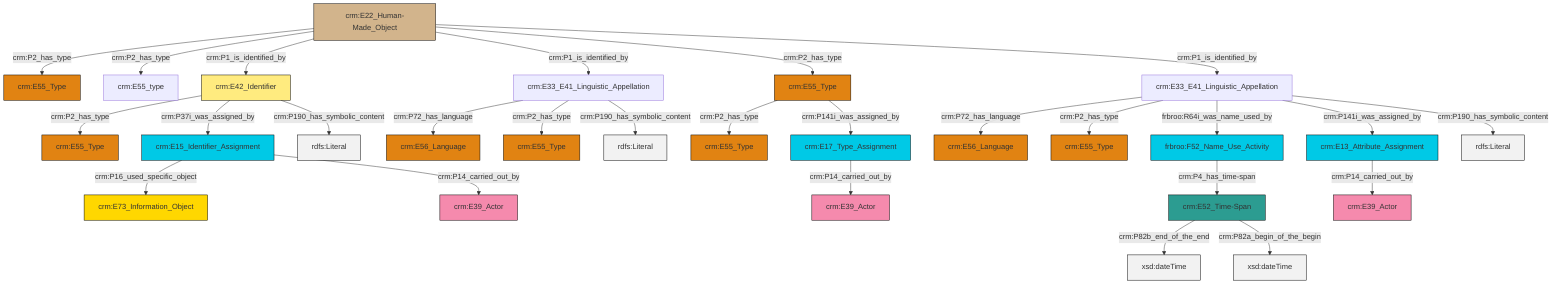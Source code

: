 graph TD
classDef Literal fill:#f2f2f2,stroke:#000000;
classDef CRM_Entity fill:#FFFFFF,stroke:#000000;
classDef Temporal_Entity fill:#00C9E6, stroke:#000000;
classDef Type fill:#E18312, stroke:#000000;
classDef Time-Span fill:#2C9C91, stroke:#000000;
classDef Appellation fill:#FFEB7F, stroke:#000000;
classDef Place fill:#008836, stroke:#000000;
classDef Persistent_Item fill:#B266B2, stroke:#000000;
classDef Conceptual_Object fill:#FFD700, stroke:#000000;
classDef Physical_Thing fill:#D2B48C, stroke:#000000;
classDef Actor fill:#f58aad, stroke:#000000;
classDef PC_Classes fill:#4ce600, stroke:#000000;
classDef Multi fill:#cccccc,stroke:#000000;

12["crm:E52_Time-Span"]:::Time-Span -->|crm:P82b_end_of_the_end| 13[xsd:dateTime]:::Literal
18["crm:E22_Human-Made_Object"]:::Physical_Thing -->|crm:P2_has_type| 4["crm:E55_Type"]:::Type
20["crm:E15_Identifier_Assignment"]:::Temporal_Entity -->|crm:P16_used_specific_object| 21["crm:E73_Information_Object"]:::Conceptual_Object
22["crm:E33_E41_Linguistic_Appellation"]:::Default -->|crm:P72_has_language| 14["crm:E56_Language"]:::Type
18["crm:E22_Human-Made_Object"]:::Physical_Thing -->|crm:P2_has_type| 23["crm:E55_type"]:::Default
20["crm:E15_Identifier_Assignment"]:::Temporal_Entity -->|crm:P14_carried_out_by| 0["crm:E39_Actor"]:::Actor
8["crm:E33_E41_Linguistic_Appellation"]:::Default -->|crm:P72_has_language| 10["crm:E56_Language"]:::Type
12["crm:E52_Time-Span"]:::Time-Span -->|crm:P82a_begin_of_the_begin| 26[xsd:dateTime]:::Literal
18["crm:E22_Human-Made_Object"]:::Physical_Thing -->|crm:P1_is_identified_by| 27["crm:E42_Identifier"]:::Appellation
18["crm:E22_Human-Made_Object"]:::Physical_Thing -->|crm:P1_is_identified_by| 8["crm:E33_E41_Linguistic_Appellation"]:::Default
27["crm:E42_Identifier"]:::Appellation -->|crm:P2_has_type| 24["crm:E55_Type"]:::Type
2["crm:E13_Attribute_Assignment"]:::Temporal_Entity -->|crm:P14_carried_out_by| 34["crm:E39_Actor"]:::Actor
18["crm:E22_Human-Made_Object"]:::Physical_Thing -->|crm:P2_has_type| 35["crm:E55_Type"]:::Type
22["crm:E33_E41_Linguistic_Appellation"]:::Default -->|crm:P2_has_type| 16["crm:E55_Type"]:::Type
35["crm:E55_Type"]:::Type -->|crm:P2_has_type| 30["crm:E55_Type"]:::Type
27["crm:E42_Identifier"]:::Appellation -->|crm:P37i_was_assigned_by| 20["crm:E15_Identifier_Assignment"]:::Temporal_Entity
18["crm:E22_Human-Made_Object"]:::Physical_Thing -->|crm:P1_is_identified_by| 22["crm:E33_E41_Linguistic_Appellation"]:::Default
22["crm:E33_E41_Linguistic_Appellation"]:::Default -->|frbroo:R64i_was_name_used_by| 39["frbroo:F52_Name_Use_Activity"]:::Temporal_Entity
22["crm:E33_E41_Linguistic_Appellation"]:::Default -->|crm:P141i_was_assigned_by| 2["crm:E13_Attribute_Assignment"]:::Temporal_Entity
39["frbroo:F52_Name_Use_Activity"]:::Temporal_Entity -->|crm:P4_has_time-span| 12["crm:E52_Time-Span"]:::Time-Span
32["crm:E17_Type_Assignment"]:::Temporal_Entity -->|crm:P14_carried_out_by| 40["crm:E39_Actor"]:::Actor
22["crm:E33_E41_Linguistic_Appellation"]:::Default -->|crm:P190_has_symbolic_content| 45[rdfs:Literal]:::Literal
35["crm:E55_Type"]:::Type -->|crm:P141i_was_assigned_by| 32["crm:E17_Type_Assignment"]:::Temporal_Entity
8["crm:E33_E41_Linguistic_Appellation"]:::Default -->|crm:P2_has_type| 6["crm:E55_Type"]:::Type
8["crm:E33_E41_Linguistic_Appellation"]:::Default -->|crm:P190_has_symbolic_content| 48[rdfs:Literal]:::Literal
27["crm:E42_Identifier"]:::Appellation -->|crm:P190_has_symbolic_content| 50[rdfs:Literal]:::Literal